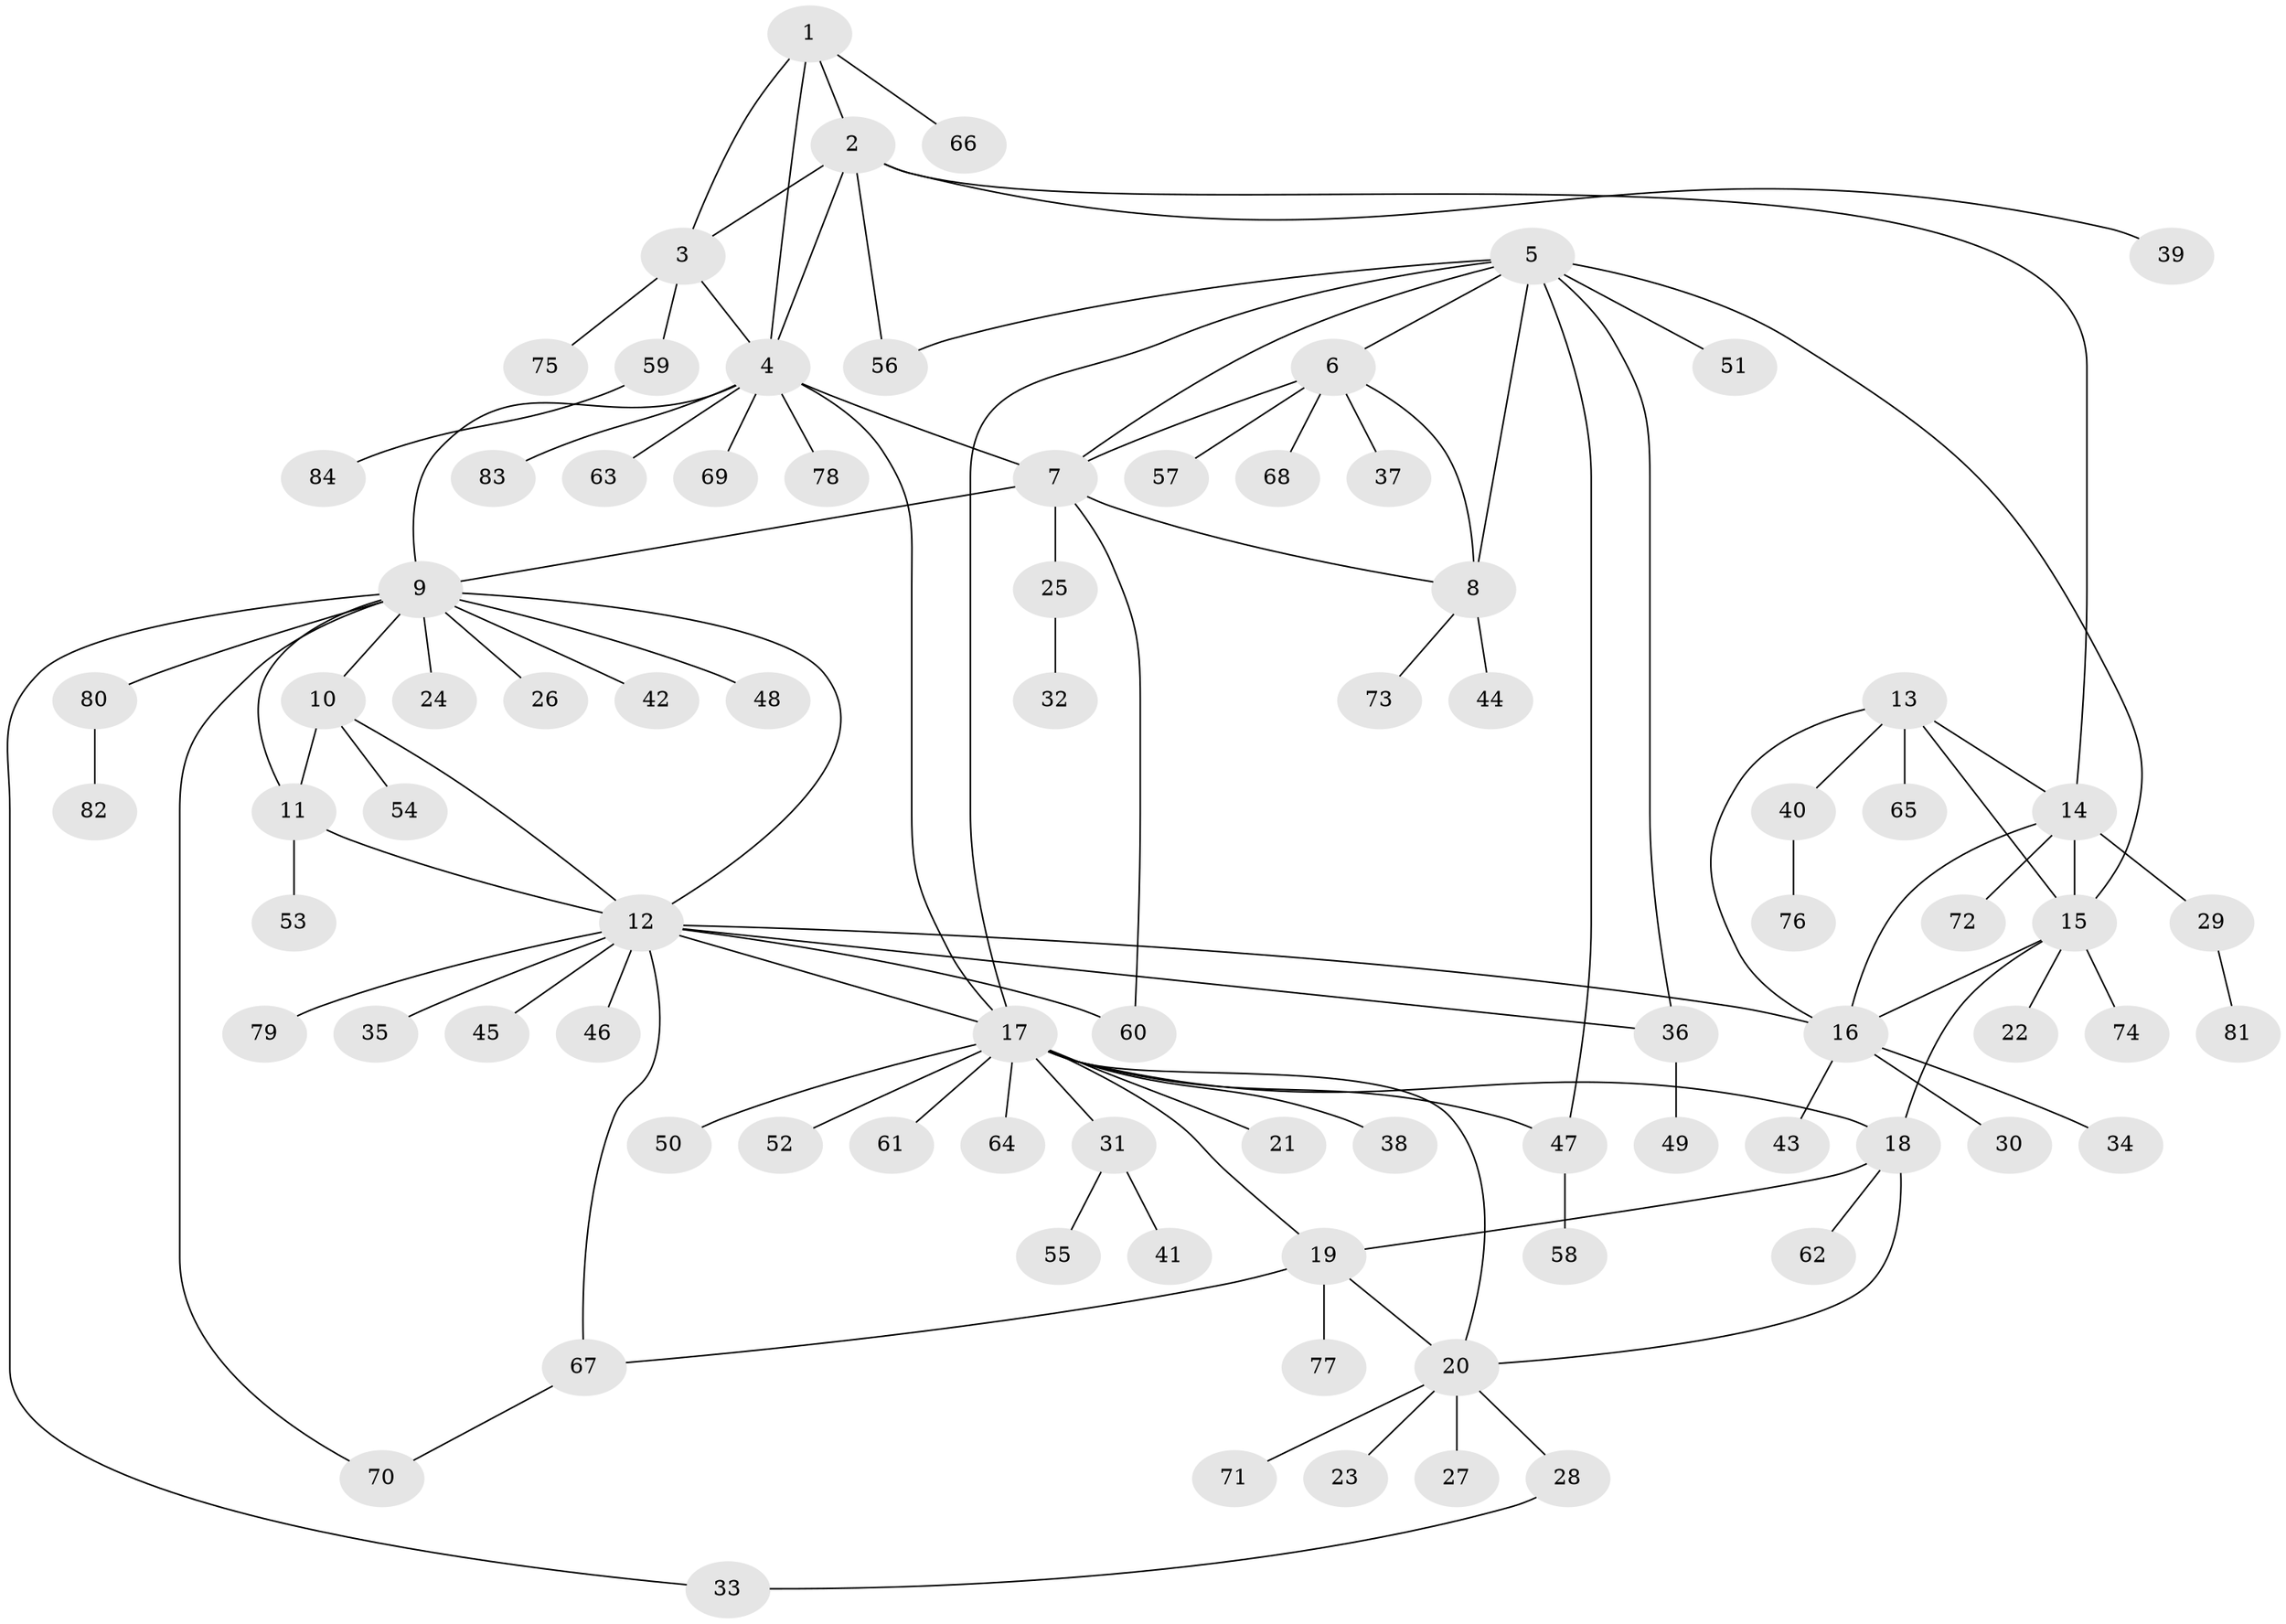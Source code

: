 // coarse degree distribution, {4: 0.017241379310344827, 6: 0.034482758620689655, 3: 0.017241379310344827, 8: 0.017241379310344827, 14: 0.017241379310344827, 1: 0.8448275862068966, 2: 0.017241379310344827, 9: 0.017241379310344827, 19: 0.017241379310344827}
// Generated by graph-tools (version 1.1) at 2025/59/03/04/25 21:59:16]
// undirected, 84 vertices, 111 edges
graph export_dot {
graph [start="1"]
  node [color=gray90,style=filled];
  1;
  2;
  3;
  4;
  5;
  6;
  7;
  8;
  9;
  10;
  11;
  12;
  13;
  14;
  15;
  16;
  17;
  18;
  19;
  20;
  21;
  22;
  23;
  24;
  25;
  26;
  27;
  28;
  29;
  30;
  31;
  32;
  33;
  34;
  35;
  36;
  37;
  38;
  39;
  40;
  41;
  42;
  43;
  44;
  45;
  46;
  47;
  48;
  49;
  50;
  51;
  52;
  53;
  54;
  55;
  56;
  57;
  58;
  59;
  60;
  61;
  62;
  63;
  64;
  65;
  66;
  67;
  68;
  69;
  70;
  71;
  72;
  73;
  74;
  75;
  76;
  77;
  78;
  79;
  80;
  81;
  82;
  83;
  84;
  1 -- 2;
  1 -- 3;
  1 -- 4;
  1 -- 66;
  2 -- 3;
  2 -- 4;
  2 -- 14;
  2 -- 39;
  2 -- 56;
  3 -- 4;
  3 -- 59;
  3 -- 75;
  4 -- 7;
  4 -- 9;
  4 -- 17;
  4 -- 63;
  4 -- 69;
  4 -- 78;
  4 -- 83;
  5 -- 6;
  5 -- 7;
  5 -- 8;
  5 -- 15;
  5 -- 17;
  5 -- 36;
  5 -- 47;
  5 -- 51;
  5 -- 56;
  6 -- 7;
  6 -- 8;
  6 -- 37;
  6 -- 57;
  6 -- 68;
  7 -- 8;
  7 -- 9;
  7 -- 25;
  7 -- 60;
  8 -- 44;
  8 -- 73;
  9 -- 10;
  9 -- 11;
  9 -- 12;
  9 -- 24;
  9 -- 26;
  9 -- 33;
  9 -- 42;
  9 -- 48;
  9 -- 70;
  9 -- 80;
  10 -- 11;
  10 -- 12;
  10 -- 54;
  11 -- 12;
  11 -- 53;
  12 -- 16;
  12 -- 17;
  12 -- 35;
  12 -- 36;
  12 -- 45;
  12 -- 46;
  12 -- 60;
  12 -- 67;
  12 -- 79;
  13 -- 14;
  13 -- 15;
  13 -- 16;
  13 -- 40;
  13 -- 65;
  14 -- 15;
  14 -- 16;
  14 -- 29;
  14 -- 72;
  15 -- 16;
  15 -- 18;
  15 -- 22;
  15 -- 74;
  16 -- 30;
  16 -- 34;
  16 -- 43;
  17 -- 18;
  17 -- 19;
  17 -- 20;
  17 -- 21;
  17 -- 31;
  17 -- 38;
  17 -- 47;
  17 -- 50;
  17 -- 52;
  17 -- 61;
  17 -- 64;
  18 -- 19;
  18 -- 20;
  18 -- 62;
  19 -- 20;
  19 -- 67;
  19 -- 77;
  20 -- 23;
  20 -- 27;
  20 -- 28;
  20 -- 71;
  25 -- 32;
  28 -- 33;
  29 -- 81;
  31 -- 41;
  31 -- 55;
  36 -- 49;
  40 -- 76;
  47 -- 58;
  59 -- 84;
  67 -- 70;
  80 -- 82;
}
